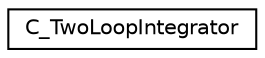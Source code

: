 digraph "Graphical Class Hierarchy"
{
  edge [fontname="Helvetica",fontsize="10",labelfontname="Helvetica",labelfontsize="10"];
  node [fontname="Helvetica",fontsize="10",shape=record];
  rankdir="LR";
  Node1 [label="C_TwoLoopIntegrator",height=0.2,width=0.4,color="black", fillcolor="white", style="filled",URL="$class_c___two_loop_integrator.html"];
}
